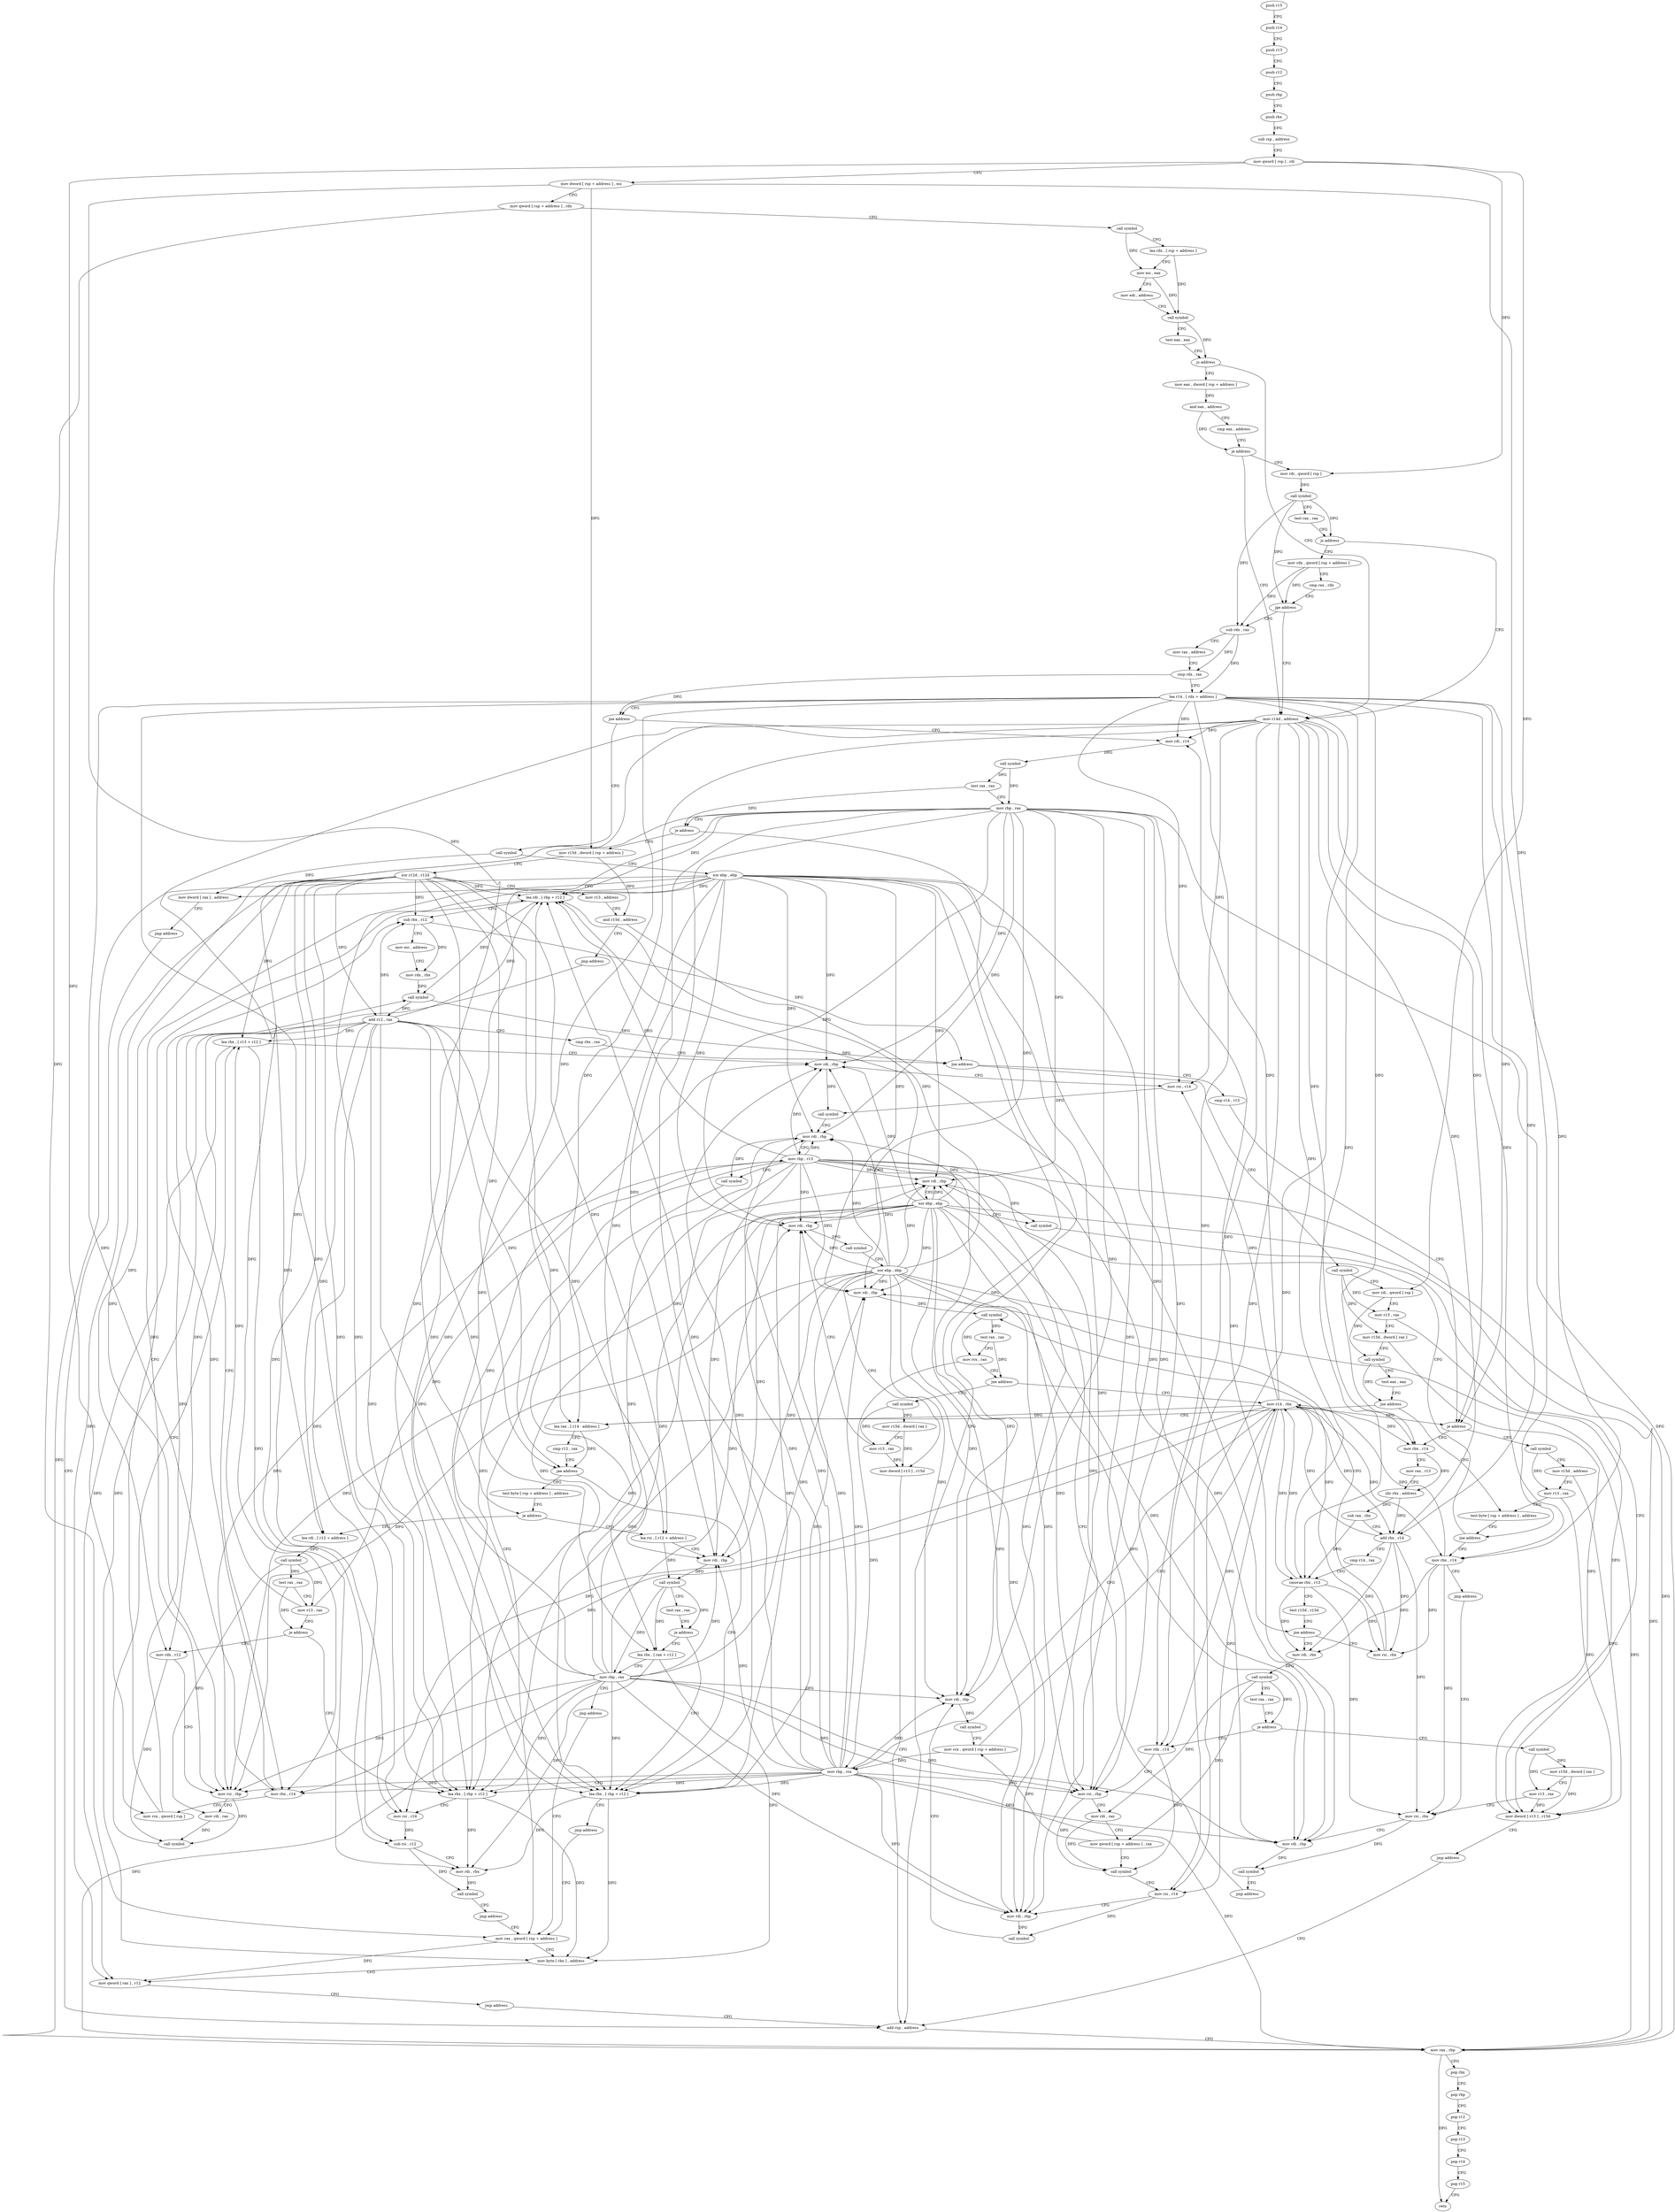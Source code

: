digraph "func" {
"4230096" [label = "push r15" ]
"4230098" [label = "push r14" ]
"4230100" [label = "push r13" ]
"4230102" [label = "push r12" ]
"4230104" [label = "push rbp" ]
"4230105" [label = "push rbx" ]
"4230106" [label = "sub rsp , address" ]
"4230113" [label = "mov qword [ rsp ] , rdi" ]
"4230117" [label = "mov dword [ rsp + address ] , esi" ]
"4230121" [label = "mov qword [ rsp + address ] , rdx" ]
"4230126" [label = "call symbol" ]
"4230131" [label = "lea rdx , [ rsp + address ]" ]
"4230136" [label = "mov esi , eax" ]
"4230138" [label = "mov edi , address" ]
"4230143" [label = "call symbol" ]
"4230148" [label = "test eax , eax" ]
"4230150" [label = "js address" ]
"4230172" [label = "mov r14d , address" ]
"4230152" [label = "mov eax , dword [ rsp + address ]" ]
"4230178" [label = "mov rdi , r14" ]
"4230156" [label = "and eax , address" ]
"4230161" [label = "cmp eax , address" ]
"4230166" [label = "je address" ]
"4230640" [label = "mov rdi , qword [ rsp ]" ]
"4230410" [label = "add rsp , address" ]
"4230417" [label = "mov rax , rbp" ]
"4230420" [label = "pop rbx" ]
"4230421" [label = "pop rbp" ]
"4230422" [label = "pop r12" ]
"4230424" [label = "pop r13" ]
"4230426" [label = "pop r14" ]
"4230428" [label = "pop r15" ]
"4230430" [label = "retn" ]
"4230198" [label = "mov r15d , dword [ rsp + address ]" ]
"4230203" [label = "xor r12d , r12d" ]
"4230206" [label = "mov r13 , address" ]
"4230216" [label = "and r15d , address" ]
"4230220" [label = "jmp address" ]
"4230290" [label = "mov rbx , r14" ]
"4230644" [label = "call symbol" ]
"4230649" [label = "test rax , rax" ]
"4230652" [label = "js address" ]
"4230658" [label = "mov rdx , qword [ rsp + address ]" ]
"4230293" [label = "mov rcx , qword [ rsp ]" ]
"4230297" [label = "lea rdi , [ rbp + r12 ]" ]
"4230302" [label = "sub rbx , r12" ]
"4230305" [label = "mov esi , address" ]
"4230310" [label = "mov rdx , rbx" ]
"4230313" [label = "call symbol" ]
"4230318" [label = "add r12 , rax" ]
"4230321" [label = "cmp rbx , rax" ]
"4230324" [label = "jne address" ]
"4230432" [label = "call symbol" ]
"4230326" [label = "cmp r14 , r13" ]
"4230663" [label = "cmp rax , rdx" ]
"4230666" [label = "jge address" ]
"4230672" [label = "sub rdx , rax" ]
"4230437" [label = "mov rdi , qword [ rsp ]" ]
"4230441" [label = "mov r13 , rax" ]
"4230444" [label = "mov r15d , dword [ rax ]" ]
"4230447" [label = "call symbol" ]
"4230452" [label = "test eax , eax" ]
"4230454" [label = "jne address" ]
"4230574" [label = "test byte [ rsp + address ] , address" ]
"4230456" [label = "lea rax , [ r14 - address ]" ]
"4230329" [label = "je address" ]
"4230560" [label = "call symbol" ]
"4230335" [label = "mov rbx , r14" ]
"4230675" [label = "mov rax , address" ]
"4230685" [label = "cmp rdx , rax" ]
"4230688" [label = "lea r14 , [ rdx + address ]" ]
"4230692" [label = "jne address" ]
"4230698" [label = "call symbol" ]
"4230579" [label = "jne address" ]
"4230754" [label = "mov rbx , r14" ]
"4230585" [label = "mov rdi , rbp" ]
"4230460" [label = "cmp r12 , rax" ]
"4230463" [label = "jae address" ]
"4230604" [label = "lea rbx , [ rbp + r12 ]" ]
"4230469" [label = "test byte [ rsp + address ] , address" ]
"4230565" [label = "mov r15d , address" ]
"4230571" [label = "mov r13 , rax" ]
"4230338" [label = "mov rax , r13" ]
"4230341" [label = "shr rbx , address" ]
"4230344" [label = "sub rax , rbx" ]
"4230347" [label = "add rbx , r14" ]
"4230350" [label = "cmp r14 , rax" ]
"4230353" [label = "cmovae rbx , r13" ]
"4230357" [label = "test r15d , r15d" ]
"4230360" [label = "jne address" ]
"4230224" [label = "mov rdi , rbx" ]
"4230366" [label = "mov rsi , rbx" ]
"4230181" [label = "call symbol" ]
"4230186" [label = "test rax , rax" ]
"4230189" [label = "mov rbp , rax" ]
"4230192" [label = "je address" ]
"4230703" [label = "xor ebp , ebp" ]
"4230705" [label = "mov dword [ rax ] , address" ]
"4230711" [label = "jmp address" ]
"4230757" [label = "jmp address" ]
"4230627" [label = "mov rsi , rbx" ]
"4230588" [label = "xor ebp , ebp" ]
"4230590" [label = "call symbol" ]
"4230595" [label = "mov dword [ r13 ] , r15d" ]
"4230599" [label = "jmp address" ]
"4230609" [label = "jmp address" ]
"4230543" [label = "mov rax , qword [ rsp + address ]" ]
"4230474" [label = "je address" ]
"4230720" [label = "lea rsi , [ r12 + address ]" ]
"4230480" [label = "lea rdi , [ r12 + address ]" ]
"4230227" [label = "call symbol" ]
"4230232" [label = "test rax , rax" ]
"4230235" [label = "je address" ]
"4230616" [label = "call symbol" ]
"4230241" [label = "mov rdx , r14" ]
"4230369" [label = "mov rdi , rbp" ]
"4230372" [label = "call symbol" ]
"4230377" [label = "test rax , rax" ]
"4230380" [label = "mov rcx , rax" ]
"4230383" [label = "jne address" ]
"4230284" [label = "mov r14 , rbx" ]
"4230385" [label = "call symbol" ]
"4230630" [label = "mov rdi , rbp" ]
"4230633" [label = "call symbol" ]
"4230638" [label = "jmp address" ]
"4230548" [label = "mov byte [ rbx ] , address" ]
"4230551" [label = "mov qword [ rax ] , r12" ]
"4230554" [label = "jmp address" ]
"4230725" [label = "mov rdi , rbp" ]
"4230728" [label = "call symbol" ]
"4230733" [label = "test rax , rax" ]
"4230736" [label = "je address" ]
"4230742" [label = "lea rbx , [ rax + r12 ]" ]
"4230485" [label = "call symbol" ]
"4230490" [label = "test rax , rax" ]
"4230493" [label = "mov r13 , rax" ]
"4230496" [label = "je address" ]
"4230762" [label = "lea rbx , [ rbp + r12 ]" ]
"4230502" [label = "mov rdx , r12" ]
"4230621" [label = "mov r15d , dword [ rax ]" ]
"4230624" [label = "mov r13 , rax" ]
"4230244" [label = "mov rsi , rbp" ]
"4230247" [label = "mov rdi , rax" ]
"4230250" [label = "mov qword [ rsp + address ] , rax" ]
"4230255" [label = "call symbol" ]
"4230260" [label = "mov rsi , r14" ]
"4230263" [label = "mov rdi , rbp" ]
"4230266" [label = "call symbol" ]
"4230271" [label = "mov rdi , rbp" ]
"4230274" [label = "call symbol" ]
"4230279" [label = "mov rcx , qword [ rsp + address ]" ]
"4230287" [label = "mov rbp , rcx" ]
"4230390" [label = "mov r15d , dword [ rax ]" ]
"4230393" [label = "mov r13 , rax" ]
"4230396" [label = "mov rdi , rbp" ]
"4230399" [label = "call symbol" ]
"4230404" [label = "xor ebp , ebp" ]
"4230406" [label = "mov dword [ r13 ] , r15d" ]
"4230746" [label = "mov rbp , rax" ]
"4230749" [label = "jmp address" ]
"4230767" [label = "mov rsi , r14" ]
"4230770" [label = "sub rsi , r12" ]
"4230773" [label = "mov rdi , rbx" ]
"4230776" [label = "call symbol" ]
"4230781" [label = "jmp address" ]
"4230505" [label = "mov rsi , rbp" ]
"4230508" [label = "mov rdi , rax" ]
"4230511" [label = "call symbol" ]
"4230516" [label = "lea rbx , [ r13 + r12 ]" ]
"4230521" [label = "mov rdi , rbp" ]
"4230524" [label = "mov rsi , r14" ]
"4230527" [label = "call symbol" ]
"4230532" [label = "mov rdi , rbp" ]
"4230535" [label = "mov rbp , r13" ]
"4230538" [label = "call symbol" ]
"4230096" -> "4230098" [ label = "CFG" ]
"4230098" -> "4230100" [ label = "CFG" ]
"4230100" -> "4230102" [ label = "CFG" ]
"4230102" -> "4230104" [ label = "CFG" ]
"4230104" -> "4230105" [ label = "CFG" ]
"4230105" -> "4230106" [ label = "CFG" ]
"4230106" -> "4230113" [ label = "CFG" ]
"4230113" -> "4230117" [ label = "CFG" ]
"4230113" -> "4230640" [ label = "DFG" ]
"4230113" -> "4230293" [ label = "DFG" ]
"4230113" -> "4230437" [ label = "DFG" ]
"4230117" -> "4230121" [ label = "CFG" ]
"4230117" -> "4230198" [ label = "DFG" ]
"4230117" -> "4230579" [ label = "DFG" ]
"4230117" -> "4230474" [ label = "DFG" ]
"4230121" -> "4230126" [ label = "CFG" ]
"4230121" -> "4230543" [ label = "DFG" ]
"4230126" -> "4230131" [ label = "CFG" ]
"4230126" -> "4230136" [ label = "DFG" ]
"4230131" -> "4230136" [ label = "CFG" ]
"4230131" -> "4230143" [ label = "DFG" ]
"4230136" -> "4230138" [ label = "CFG" ]
"4230136" -> "4230143" [ label = "DFG" ]
"4230138" -> "4230143" [ label = "CFG" ]
"4230143" -> "4230148" [ label = "CFG" ]
"4230143" -> "4230150" [ label = "DFG" ]
"4230148" -> "4230150" [ label = "CFG" ]
"4230150" -> "4230172" [ label = "CFG" ]
"4230150" -> "4230152" [ label = "CFG" ]
"4230172" -> "4230178" [ label = "DFG" ]
"4230172" -> "4230290" [ label = "DFG" ]
"4230172" -> "4230329" [ label = "DFG" ]
"4230172" -> "4230456" [ label = "DFG" ]
"4230172" -> "4230335" [ label = "DFG" ]
"4230172" -> "4230347" [ label = "DFG" ]
"4230172" -> "4230353" [ label = "DFG" ]
"4230172" -> "4230754" [ label = "DFG" ]
"4230172" -> "4230767" [ label = "DFG" ]
"4230172" -> "4230524" [ label = "DFG" ]
"4230172" -> "4230241" [ label = "DFG" ]
"4230172" -> "4230260" [ label = "DFG" ]
"4230152" -> "4230156" [ label = "DFG" ]
"4230178" -> "4230181" [ label = "DFG" ]
"4230156" -> "4230161" [ label = "CFG" ]
"4230156" -> "4230166" [ label = "DFG" ]
"4230161" -> "4230166" [ label = "CFG" ]
"4230166" -> "4230640" [ label = "CFG" ]
"4230166" -> "4230172" [ label = "CFG" ]
"4230640" -> "4230644" [ label = "DFG" ]
"4230410" -> "4230417" [ label = "CFG" ]
"4230417" -> "4230420" [ label = "CFG" ]
"4230417" -> "4230430" [ label = "DFG" ]
"4230420" -> "4230421" [ label = "CFG" ]
"4230421" -> "4230422" [ label = "CFG" ]
"4230422" -> "4230424" [ label = "CFG" ]
"4230424" -> "4230426" [ label = "CFG" ]
"4230426" -> "4230428" [ label = "CFG" ]
"4230428" -> "4230430" [ label = "CFG" ]
"4230198" -> "4230203" [ label = "CFG" ]
"4230198" -> "4230216" [ label = "DFG" ]
"4230203" -> "4230206" [ label = "CFG" ]
"4230203" -> "4230297" [ label = "DFG" ]
"4230203" -> "4230302" [ label = "DFG" ]
"4230203" -> "4230318" [ label = "DFG" ]
"4230203" -> "4230463" [ label = "DFG" ]
"4230203" -> "4230604" [ label = "DFG" ]
"4230203" -> "4230551" [ label = "DFG" ]
"4230203" -> "4230720" [ label = "DFG" ]
"4230203" -> "4230480" [ label = "DFG" ]
"4230203" -> "4230742" [ label = "DFG" ]
"4230203" -> "4230762" [ label = "DFG" ]
"4230203" -> "4230770" [ label = "DFG" ]
"4230203" -> "4230502" [ label = "DFG" ]
"4230203" -> "4230516" [ label = "DFG" ]
"4230206" -> "4230216" [ label = "CFG" ]
"4230216" -> "4230220" [ label = "CFG" ]
"4230216" -> "4230360" [ label = "DFG" ]
"4230220" -> "4230290" [ label = "CFG" ]
"4230290" -> "4230293" [ label = "CFG" ]
"4230290" -> "4230302" [ label = "DFG" ]
"4230644" -> "4230649" [ label = "CFG" ]
"4230644" -> "4230652" [ label = "DFG" ]
"4230644" -> "4230666" [ label = "DFG" ]
"4230644" -> "4230672" [ label = "DFG" ]
"4230649" -> "4230652" [ label = "CFG" ]
"4230652" -> "4230172" [ label = "CFG" ]
"4230652" -> "4230658" [ label = "CFG" ]
"4230658" -> "4230663" [ label = "CFG" ]
"4230658" -> "4230666" [ label = "DFG" ]
"4230658" -> "4230672" [ label = "DFG" ]
"4230293" -> "4230297" [ label = "CFG" ]
"4230293" -> "4230313" [ label = "DFG" ]
"4230297" -> "4230302" [ label = "CFG" ]
"4230297" -> "4230313" [ label = "DFG" ]
"4230302" -> "4230305" [ label = "CFG" ]
"4230302" -> "4230310" [ label = "DFG" ]
"4230302" -> "4230324" [ label = "DFG" ]
"4230305" -> "4230310" [ label = "CFG" ]
"4230310" -> "4230313" [ label = "DFG" ]
"4230313" -> "4230318" [ label = "DFG" ]
"4230313" -> "4230324" [ label = "DFG" ]
"4230318" -> "4230321" [ label = "CFG" ]
"4230318" -> "4230297" [ label = "DFG" ]
"4230318" -> "4230302" [ label = "DFG" ]
"4230318" -> "4230463" [ label = "DFG" ]
"4230318" -> "4230604" [ label = "DFG" ]
"4230318" -> "4230551" [ label = "DFG" ]
"4230318" -> "4230720" [ label = "DFG" ]
"4230318" -> "4230480" [ label = "DFG" ]
"4230318" -> "4230742" [ label = "DFG" ]
"4230318" -> "4230762" [ label = "DFG" ]
"4230318" -> "4230770" [ label = "DFG" ]
"4230318" -> "4230502" [ label = "DFG" ]
"4230318" -> "4230516" [ label = "DFG" ]
"4230321" -> "4230324" [ label = "CFG" ]
"4230324" -> "4230432" [ label = "CFG" ]
"4230324" -> "4230326" [ label = "CFG" ]
"4230432" -> "4230437" [ label = "CFG" ]
"4230432" -> "4230441" [ label = "DFG" ]
"4230432" -> "4230444" [ label = "DFG" ]
"4230326" -> "4230329" [ label = "CFG" ]
"4230663" -> "4230666" [ label = "CFG" ]
"4230666" -> "4230172" [ label = "CFG" ]
"4230666" -> "4230672" [ label = "CFG" ]
"4230672" -> "4230675" [ label = "CFG" ]
"4230672" -> "4230685" [ label = "DFG" ]
"4230672" -> "4230688" [ label = "DFG" ]
"4230437" -> "4230441" [ label = "CFG" ]
"4230437" -> "4230447" [ label = "DFG" ]
"4230441" -> "4230444" [ label = "CFG" ]
"4230441" -> "4230595" [ label = "DFG" ]
"4230444" -> "4230447" [ label = "CFG" ]
"4230444" -> "4230595" [ label = "DFG" ]
"4230447" -> "4230452" [ label = "CFG" ]
"4230447" -> "4230454" [ label = "DFG" ]
"4230452" -> "4230454" [ label = "CFG" ]
"4230454" -> "4230574" [ label = "CFG" ]
"4230454" -> "4230456" [ label = "CFG" ]
"4230574" -> "4230579" [ label = "CFG" ]
"4230456" -> "4230460" [ label = "CFG" ]
"4230456" -> "4230463" [ label = "DFG" ]
"4230329" -> "4230560" [ label = "CFG" ]
"4230329" -> "4230335" [ label = "CFG" ]
"4230560" -> "4230565" [ label = "CFG" ]
"4230560" -> "4230571" [ label = "DFG" ]
"4230335" -> "4230338" [ label = "CFG" ]
"4230335" -> "4230341" [ label = "DFG" ]
"4230675" -> "4230685" [ label = "CFG" ]
"4230685" -> "4230688" [ label = "CFG" ]
"4230685" -> "4230692" [ label = "DFG" ]
"4230688" -> "4230692" [ label = "CFG" ]
"4230688" -> "4230178" [ label = "DFG" ]
"4230688" -> "4230290" [ label = "DFG" ]
"4230688" -> "4230329" [ label = "DFG" ]
"4230688" -> "4230456" [ label = "DFG" ]
"4230688" -> "4230335" [ label = "DFG" ]
"4230688" -> "4230347" [ label = "DFG" ]
"4230688" -> "4230353" [ label = "DFG" ]
"4230688" -> "4230754" [ label = "DFG" ]
"4230688" -> "4230767" [ label = "DFG" ]
"4230688" -> "4230524" [ label = "DFG" ]
"4230688" -> "4230241" [ label = "DFG" ]
"4230688" -> "4230260" [ label = "DFG" ]
"4230692" -> "4230178" [ label = "CFG" ]
"4230692" -> "4230698" [ label = "CFG" ]
"4230698" -> "4230703" [ label = "CFG" ]
"4230698" -> "4230705" [ label = "DFG" ]
"4230579" -> "4230754" [ label = "CFG" ]
"4230579" -> "4230585" [ label = "CFG" ]
"4230754" -> "4230757" [ label = "CFG" ]
"4230754" -> "4230627" [ label = "DFG" ]
"4230754" -> "4230224" [ label = "DFG" ]
"4230754" -> "4230366" [ label = "DFG" ]
"4230754" -> "4230284" [ label = "DFG" ]
"4230585" -> "4230588" [ label = "CFG" ]
"4230585" -> "4230590" [ label = "DFG" ]
"4230460" -> "4230463" [ label = "CFG" ]
"4230463" -> "4230604" [ label = "CFG" ]
"4230463" -> "4230469" [ label = "CFG" ]
"4230604" -> "4230609" [ label = "CFG" ]
"4230604" -> "4230548" [ label = "DFG" ]
"4230604" -> "4230773" [ label = "DFG" ]
"4230469" -> "4230474" [ label = "CFG" ]
"4230565" -> "4230571" [ label = "CFG" ]
"4230565" -> "4230595" [ label = "DFG" ]
"4230571" -> "4230574" [ label = "CFG" ]
"4230571" -> "4230595" [ label = "DFG" ]
"4230338" -> "4230341" [ label = "CFG" ]
"4230341" -> "4230344" [ label = "DFG" ]
"4230341" -> "4230347" [ label = "DFG" ]
"4230344" -> "4230347" [ label = "CFG" ]
"4230344" -> "4230353" [ label = "DFG" ]
"4230347" -> "4230350" [ label = "CFG" ]
"4230347" -> "4230627" [ label = "DFG" ]
"4230347" -> "4230224" [ label = "DFG" ]
"4230347" -> "4230366" [ label = "DFG" ]
"4230347" -> "4230284" [ label = "DFG" ]
"4230350" -> "4230353" [ label = "CFG" ]
"4230353" -> "4230357" [ label = "CFG" ]
"4230353" -> "4230627" [ label = "DFG" ]
"4230353" -> "4230224" [ label = "DFG" ]
"4230353" -> "4230366" [ label = "DFG" ]
"4230353" -> "4230284" [ label = "DFG" ]
"4230357" -> "4230360" [ label = "CFG" ]
"4230360" -> "4230224" [ label = "CFG" ]
"4230360" -> "4230366" [ label = "CFG" ]
"4230224" -> "4230227" [ label = "DFG" ]
"4230366" -> "4230369" [ label = "CFG" ]
"4230366" -> "4230372" [ label = "DFG" ]
"4230181" -> "4230186" [ label = "DFG" ]
"4230181" -> "4230189" [ label = "DFG" ]
"4230186" -> "4230189" [ label = "CFG" ]
"4230186" -> "4230192" [ label = "DFG" ]
"4230189" -> "4230192" [ label = "CFG" ]
"4230189" -> "4230417" [ label = "DFG" ]
"4230189" -> "4230297" [ label = "DFG" ]
"4230189" -> "4230585" [ label = "DFG" ]
"4230189" -> "4230604" [ label = "DFG" ]
"4230189" -> "4230630" [ label = "DFG" ]
"4230189" -> "4230725" [ label = "DFG" ]
"4230189" -> "4230369" [ label = "DFG" ]
"4230189" -> "4230762" [ label = "DFG" ]
"4230189" -> "4230505" [ label = "DFG" ]
"4230189" -> "4230521" [ label = "DFG" ]
"4230189" -> "4230532" [ label = "DFG" ]
"4230189" -> "4230244" [ label = "DFG" ]
"4230189" -> "4230263" [ label = "DFG" ]
"4230189" -> "4230271" [ label = "DFG" ]
"4230189" -> "4230396" [ label = "DFG" ]
"4230192" -> "4230410" [ label = "CFG" ]
"4230192" -> "4230198" [ label = "CFG" ]
"4230703" -> "4230705" [ label = "CFG" ]
"4230703" -> "4230417" [ label = "DFG" ]
"4230703" -> "4230297" [ label = "DFG" ]
"4230703" -> "4230585" [ label = "DFG" ]
"4230703" -> "4230604" [ label = "DFG" ]
"4230703" -> "4230630" [ label = "DFG" ]
"4230703" -> "4230725" [ label = "DFG" ]
"4230703" -> "4230369" [ label = "DFG" ]
"4230703" -> "4230762" [ label = "DFG" ]
"4230703" -> "4230505" [ label = "DFG" ]
"4230703" -> "4230521" [ label = "DFG" ]
"4230703" -> "4230532" [ label = "DFG" ]
"4230703" -> "4230244" [ label = "DFG" ]
"4230703" -> "4230263" [ label = "DFG" ]
"4230703" -> "4230271" [ label = "DFG" ]
"4230703" -> "4230396" [ label = "DFG" ]
"4230705" -> "4230711" [ label = "CFG" ]
"4230711" -> "4230410" [ label = "CFG" ]
"4230757" -> "4230627" [ label = "CFG" ]
"4230627" -> "4230630" [ label = "CFG" ]
"4230627" -> "4230633" [ label = "DFG" ]
"4230588" -> "4230590" [ label = "CFG" ]
"4230588" -> "4230417" [ label = "DFG" ]
"4230588" -> "4230585" [ label = "DFG" ]
"4230588" -> "4230297" [ label = "DFG" ]
"4230588" -> "4230604" [ label = "DFG" ]
"4230588" -> "4230630" [ label = "DFG" ]
"4230588" -> "4230725" [ label = "DFG" ]
"4230588" -> "4230369" [ label = "DFG" ]
"4230588" -> "4230762" [ label = "DFG" ]
"4230588" -> "4230505" [ label = "DFG" ]
"4230588" -> "4230521" [ label = "DFG" ]
"4230588" -> "4230532" [ label = "DFG" ]
"4230588" -> "4230244" [ label = "DFG" ]
"4230588" -> "4230263" [ label = "DFG" ]
"4230588" -> "4230271" [ label = "DFG" ]
"4230588" -> "4230396" [ label = "DFG" ]
"4230590" -> "4230595" [ label = "CFG" ]
"4230595" -> "4230599" [ label = "CFG" ]
"4230599" -> "4230410" [ label = "CFG" ]
"4230609" -> "4230543" [ label = "CFG" ]
"4230543" -> "4230548" [ label = "CFG" ]
"4230543" -> "4230551" [ label = "DFG" ]
"4230474" -> "4230720" [ label = "CFG" ]
"4230474" -> "4230480" [ label = "CFG" ]
"4230720" -> "4230725" [ label = "CFG" ]
"4230720" -> "4230728" [ label = "DFG" ]
"4230480" -> "4230485" [ label = "DFG" ]
"4230227" -> "4230232" [ label = "CFG" ]
"4230227" -> "4230235" [ label = "DFG" ]
"4230227" -> "4230247" [ label = "DFG" ]
"4230227" -> "4230250" [ label = "DFG" ]
"4230232" -> "4230235" [ label = "CFG" ]
"4230235" -> "4230616" [ label = "CFG" ]
"4230235" -> "4230241" [ label = "CFG" ]
"4230616" -> "4230621" [ label = "DFG" ]
"4230616" -> "4230624" [ label = "DFG" ]
"4230241" -> "4230244" [ label = "CFG" ]
"4230241" -> "4230255" [ label = "DFG" ]
"4230369" -> "4230372" [ label = "DFG" ]
"4230372" -> "4230377" [ label = "DFG" ]
"4230372" -> "4230380" [ label = "DFG" ]
"4230377" -> "4230380" [ label = "CFG" ]
"4230377" -> "4230383" [ label = "DFG" ]
"4230380" -> "4230383" [ label = "CFG" ]
"4230380" -> "4230287" [ label = "DFG" ]
"4230383" -> "4230284" [ label = "CFG" ]
"4230383" -> "4230385" [ label = "CFG" ]
"4230284" -> "4230287" [ label = "CFG" ]
"4230284" -> "4230178" [ label = "DFG" ]
"4230284" -> "4230290" [ label = "DFG" ]
"4230284" -> "4230329" [ label = "DFG" ]
"4230284" -> "4230456" [ label = "DFG" ]
"4230284" -> "4230335" [ label = "DFG" ]
"4230284" -> "4230347" [ label = "DFG" ]
"4230284" -> "4230754" [ label = "DFG" ]
"4230284" -> "4230767" [ label = "DFG" ]
"4230284" -> "4230524" [ label = "DFG" ]
"4230284" -> "4230241" [ label = "DFG" ]
"4230284" -> "4230260" [ label = "DFG" ]
"4230284" -> "4230353" [ label = "DFG" ]
"4230385" -> "4230390" [ label = "DFG" ]
"4230385" -> "4230393" [ label = "DFG" ]
"4230630" -> "4230633" [ label = "DFG" ]
"4230633" -> "4230638" [ label = "CFG" ]
"4230638" -> "4230585" [ label = "CFG" ]
"4230548" -> "4230551" [ label = "CFG" ]
"4230551" -> "4230554" [ label = "CFG" ]
"4230554" -> "4230410" [ label = "CFG" ]
"4230725" -> "4230728" [ label = "DFG" ]
"4230728" -> "4230733" [ label = "CFG" ]
"4230728" -> "4230736" [ label = "DFG" ]
"4230728" -> "4230742" [ label = "DFG" ]
"4230728" -> "4230746" [ label = "DFG" ]
"4230733" -> "4230736" [ label = "CFG" ]
"4230736" -> "4230604" [ label = "CFG" ]
"4230736" -> "4230742" [ label = "CFG" ]
"4230742" -> "4230746" [ label = "CFG" ]
"4230742" -> "4230548" [ label = "DFG" ]
"4230742" -> "4230773" [ label = "DFG" ]
"4230485" -> "4230490" [ label = "DFG" ]
"4230485" -> "4230493" [ label = "DFG" ]
"4230485" -> "4230508" [ label = "DFG" ]
"4230490" -> "4230493" [ label = "CFG" ]
"4230490" -> "4230496" [ label = "DFG" ]
"4230493" -> "4230496" [ label = "CFG" ]
"4230493" -> "4230516" [ label = "DFG" ]
"4230493" -> "4230535" [ label = "DFG" ]
"4230496" -> "4230762" [ label = "CFG" ]
"4230496" -> "4230502" [ label = "CFG" ]
"4230762" -> "4230767" [ label = "CFG" ]
"4230762" -> "4230548" [ label = "DFG" ]
"4230762" -> "4230773" [ label = "DFG" ]
"4230502" -> "4230505" [ label = "CFG" ]
"4230502" -> "4230511" [ label = "DFG" ]
"4230621" -> "4230624" [ label = "CFG" ]
"4230621" -> "4230595" [ label = "DFG" ]
"4230624" -> "4230627" [ label = "CFG" ]
"4230624" -> "4230595" [ label = "DFG" ]
"4230244" -> "4230247" [ label = "CFG" ]
"4230244" -> "4230255" [ label = "DFG" ]
"4230247" -> "4230250" [ label = "CFG" ]
"4230247" -> "4230255" [ label = "DFG" ]
"4230250" -> "4230255" [ label = "CFG" ]
"4230250" -> "4230279" [ label = "DFG" ]
"4230255" -> "4230260" [ label = "CFG" ]
"4230260" -> "4230263" [ label = "CFG" ]
"4230260" -> "4230266" [ label = "DFG" ]
"4230263" -> "4230266" [ label = "DFG" ]
"4230266" -> "4230271" [ label = "CFG" ]
"4230271" -> "4230274" [ label = "DFG" ]
"4230274" -> "4230279" [ label = "CFG" ]
"4230279" -> "4230284" [ label = "CFG" ]
"4230279" -> "4230287" [ label = "DFG" ]
"4230287" -> "4230290" [ label = "CFG" ]
"4230287" -> "4230417" [ label = "DFG" ]
"4230287" -> "4230585" [ label = "DFG" ]
"4230287" -> "4230630" [ label = "DFG" ]
"4230287" -> "4230725" [ label = "DFG" ]
"4230287" -> "4230369" [ label = "DFG" ]
"4230287" -> "4230505" [ label = "DFG" ]
"4230287" -> "4230521" [ label = "DFG" ]
"4230287" -> "4230532" [ label = "DFG" ]
"4230287" -> "4230244" [ label = "DFG" ]
"4230287" -> "4230263" [ label = "DFG" ]
"4230287" -> "4230271" [ label = "DFG" ]
"4230287" -> "4230297" [ label = "DFG" ]
"4230287" -> "4230604" [ label = "DFG" ]
"4230287" -> "4230762" [ label = "DFG" ]
"4230287" -> "4230396" [ label = "DFG" ]
"4230390" -> "4230393" [ label = "CFG" ]
"4230390" -> "4230406" [ label = "DFG" ]
"4230393" -> "4230396" [ label = "CFG" ]
"4230393" -> "4230406" [ label = "DFG" ]
"4230396" -> "4230399" [ label = "DFG" ]
"4230399" -> "4230404" [ label = "CFG" ]
"4230404" -> "4230406" [ label = "CFG" ]
"4230404" -> "4230417" [ label = "DFG" ]
"4230404" -> "4230585" [ label = "DFG" ]
"4230404" -> "4230630" [ label = "DFG" ]
"4230404" -> "4230725" [ label = "DFG" ]
"4230404" -> "4230369" [ label = "DFG" ]
"4230404" -> "4230505" [ label = "DFG" ]
"4230404" -> "4230521" [ label = "DFG" ]
"4230404" -> "4230532" [ label = "DFG" ]
"4230404" -> "4230244" [ label = "DFG" ]
"4230404" -> "4230263" [ label = "DFG" ]
"4230404" -> "4230271" [ label = "DFG" ]
"4230404" -> "4230396" [ label = "DFG" ]
"4230404" -> "4230297" [ label = "DFG" ]
"4230404" -> "4230604" [ label = "DFG" ]
"4230404" -> "4230762" [ label = "DFG" ]
"4230406" -> "4230410" [ label = "CFG" ]
"4230746" -> "4230749" [ label = "CFG" ]
"4230746" -> "4230417" [ label = "DFG" ]
"4230746" -> "4230585" [ label = "DFG" ]
"4230746" -> "4230630" [ label = "DFG" ]
"4230746" -> "4230725" [ label = "DFG" ]
"4230746" -> "4230369" [ label = "DFG" ]
"4230746" -> "4230297" [ label = "DFG" ]
"4230746" -> "4230604" [ label = "DFG" ]
"4230746" -> "4230762" [ label = "DFG" ]
"4230746" -> "4230505" [ label = "DFG" ]
"4230746" -> "4230521" [ label = "DFG" ]
"4230746" -> "4230532" [ label = "DFG" ]
"4230746" -> "4230244" [ label = "DFG" ]
"4230746" -> "4230263" [ label = "DFG" ]
"4230746" -> "4230271" [ label = "DFG" ]
"4230746" -> "4230396" [ label = "DFG" ]
"4230749" -> "4230543" [ label = "CFG" ]
"4230767" -> "4230770" [ label = "DFG" ]
"4230770" -> "4230773" [ label = "CFG" ]
"4230770" -> "4230776" [ label = "DFG" ]
"4230773" -> "4230776" [ label = "DFG" ]
"4230776" -> "4230781" [ label = "CFG" ]
"4230781" -> "4230543" [ label = "CFG" ]
"4230505" -> "4230508" [ label = "CFG" ]
"4230505" -> "4230511" [ label = "DFG" ]
"4230508" -> "4230511" [ label = "DFG" ]
"4230511" -> "4230516" [ label = "CFG" ]
"4230516" -> "4230521" [ label = "CFG" ]
"4230516" -> "4230548" [ label = "DFG" ]
"4230516" -> "4230773" [ label = "DFG" ]
"4230521" -> "4230524" [ label = "CFG" ]
"4230521" -> "4230527" [ label = "DFG" ]
"4230524" -> "4230527" [ label = "DFG" ]
"4230527" -> "4230532" [ label = "CFG" ]
"4230532" -> "4230535" [ label = "CFG" ]
"4230532" -> "4230538" [ label = "DFG" ]
"4230535" -> "4230538" [ label = "CFG" ]
"4230535" -> "4230417" [ label = "DFG" ]
"4230535" -> "4230585" [ label = "DFG" ]
"4230535" -> "4230630" [ label = "DFG" ]
"4230535" -> "4230725" [ label = "DFG" ]
"4230535" -> "4230369" [ label = "DFG" ]
"4230535" -> "4230505" [ label = "DFG" ]
"4230535" -> "4230521" [ label = "DFG" ]
"4230535" -> "4230532" [ label = "DFG" ]
"4230535" -> "4230297" [ label = "DFG" ]
"4230535" -> "4230604" [ label = "DFG" ]
"4230535" -> "4230762" [ label = "DFG" ]
"4230535" -> "4230244" [ label = "DFG" ]
"4230535" -> "4230263" [ label = "DFG" ]
"4230535" -> "4230271" [ label = "DFG" ]
"4230535" -> "4230396" [ label = "DFG" ]
"4230538" -> "4230543" [ label = "CFG" ]
}
